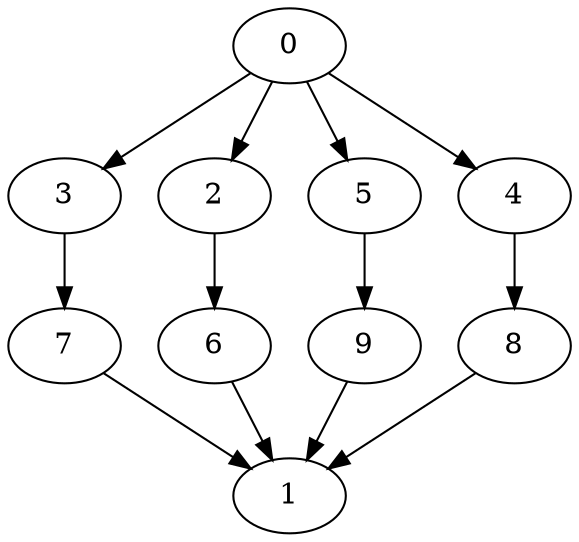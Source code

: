 digraph "SeriesParallel-MaxBf-5_Nodes_10_CCR_0.98_WeightType_Random" {
	graph ["Duplicate states"=0,
		GraphType=S_P,
		"Max states in OPEN"=0,
		Modes="120000ms; topo-ordered tasks, ; Pruning: task equivalence, fixed order ready list, ; F-value: ; Optimisation: best schedule length (\
SL) optimisation on equal, ",
		NumberOfTasks=10,
		"Pruned using list schedule length"=1441,
		"States removed from OPEN"=0,
		TargetSystem="Homogeneous-6",
		"Time to schedule (ms)"=141,
		"Total idle time"=48,
		"Total schedule length"=35,
		"Total sequential time"=64,
		"Total states created"=3475
	];
	0	["Finish time"=9,
		Processor=0,
		"Start time"=0,
		Weight=9];
	3	["Finish time"=15,
		Processor=1,
		"Start time"=11,
		Weight=4];
	0 -> 3	[Weight=2];
	2	["Finish time"=23,
		Processor=2,
		"Start time"=18,
		Weight=5];
	0 -> 2	[Weight=9];
	5	["Finish time"=23,
		Processor=0,
		"Start time"=15,
		Weight=8];
	0 -> 5	[Weight=10];
	4	["Finish time"=15,
		Processor=0,
		"Start time"=9,
		Weight=6];
	0 -> 4	[Weight=7];
	7	["Finish time"=25,
		Processor=1,
		"Start time"=15,
		Weight=10];
	3 -> 7	[Weight=9];
	6	["Finish time"=29,
		Processor=2,
		"Start time"=23,
		Weight=6];
	2 -> 6	[Weight=7];
	9	["Finish time"=27,
		Processor=0,
		"Start time"=23,
		Weight=4];
	5 -> 9	[Weight=5];
	8	["Finish time"=25,
		Processor=3,
		"Start time"=18,
		Weight=7];
	4 -> 8	[Weight=3];
	1	["Finish time"=35,
		Processor=2,
		"Start time"=30,
		Weight=5];
	7 -> 1	[Weight=2];
	6 -> 1	[Weight=4];
	8 -> 1	[Weight=2];
	9 -> 1	[Weight=3];
}
